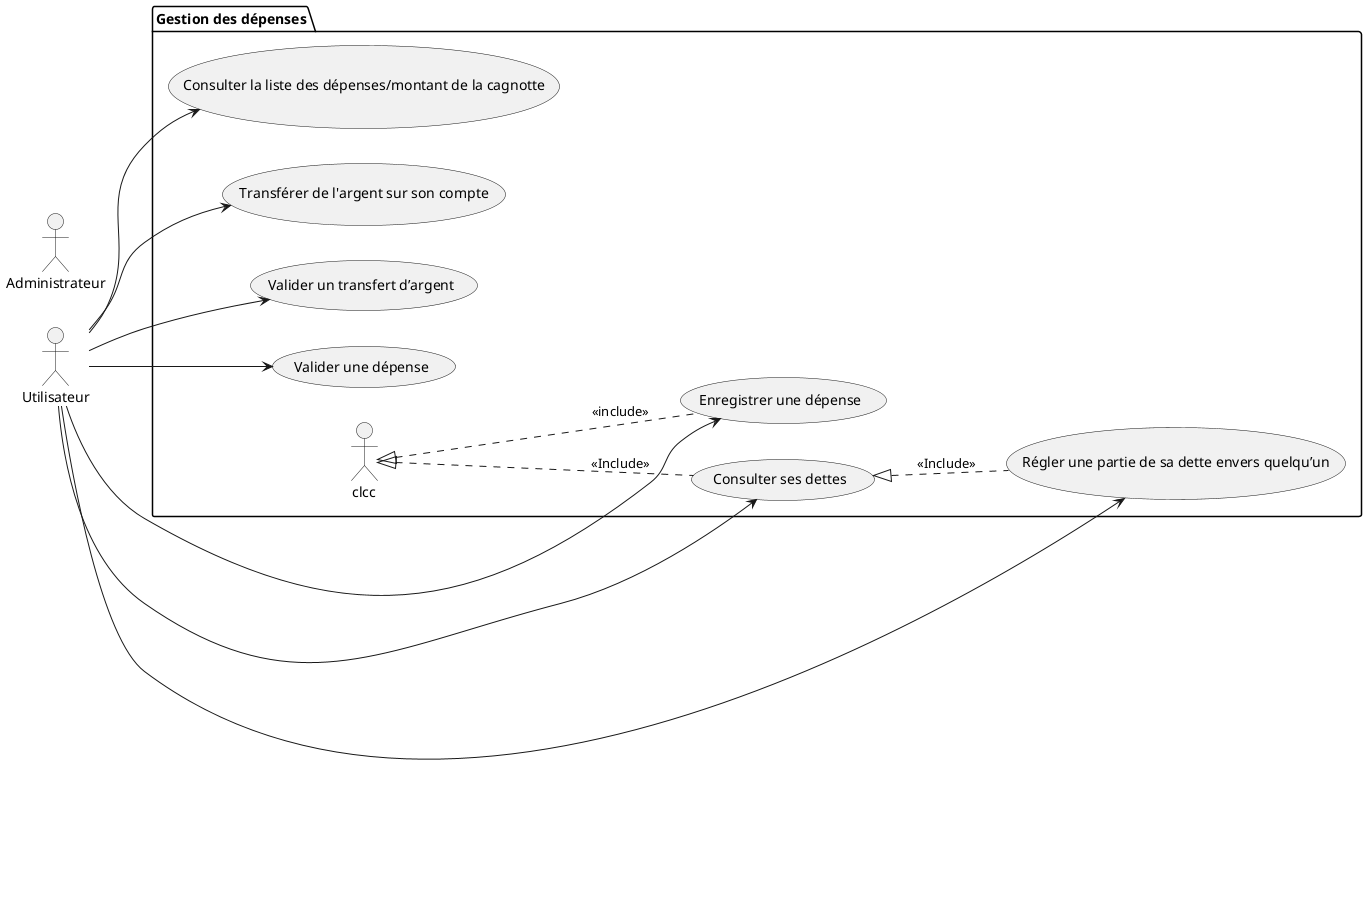 @startuml Cas utilisation - Gestion des dépenses
left to right direction

actor "Utilisateur" as User

actor "Administrateur" as Admin

package "Gestion des dépenses"{
        usecase "Enregistrer une dépense" as eud
        usecase "Consulter la liste des dépenses/montant de la cagnotte" as cllddmdlc
        usecase "Transférer de l'argent sur son compte" as tdassc
        usecase "Valider un transfert d’argent" as vuta
        usecase "Valider une dépense" as vud
        usecase "Consulter ses dettes" as csd
				clcc <|.. csd : <<Include>>
        usecase "Régler une partie de sa dette envers quelqu’un" as rpd
				csd <|.. rpd : <<Include>>
}

User --> eud
User --> cllddmdlc
User --> tdassc
User --> vuta
User --> vud
User --> csd
User --> rpd

clcc <|.. eud : <<include>>

@enduml